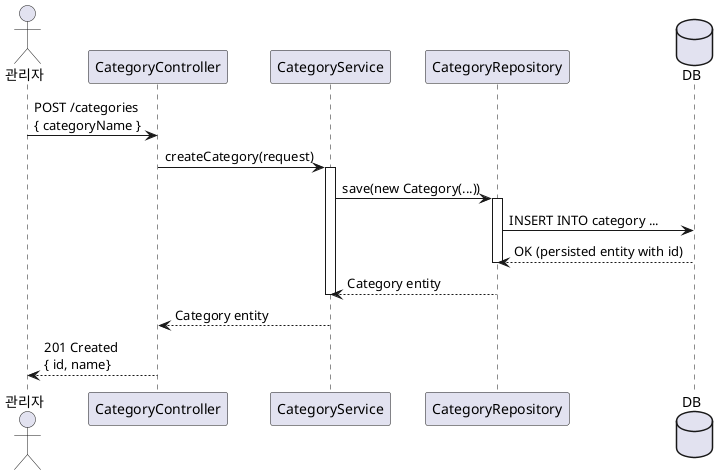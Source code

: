 @startuml

actor 관리자

participant "CategoryController" as Controller
participant "CategoryService" as Service
participant "CategoryRepository" as Repo
database "DB" as DB

관리자 -> Controller: POST /categories\n{ categoryName }
Controller -> Service: createCategory(request)
activate Service
Service -> Repo: save(new Category(...))
activate Repo
Repo -> DB: INSERT INTO category ...
DB --> Repo: OK (persisted entity with id)
deactivate Repo
Repo --> Service: Category entity
deactivate Service
Service --> Controller: Category entity
Controller --> 관리자: 201 Created\n{ id, name}

@enduml
